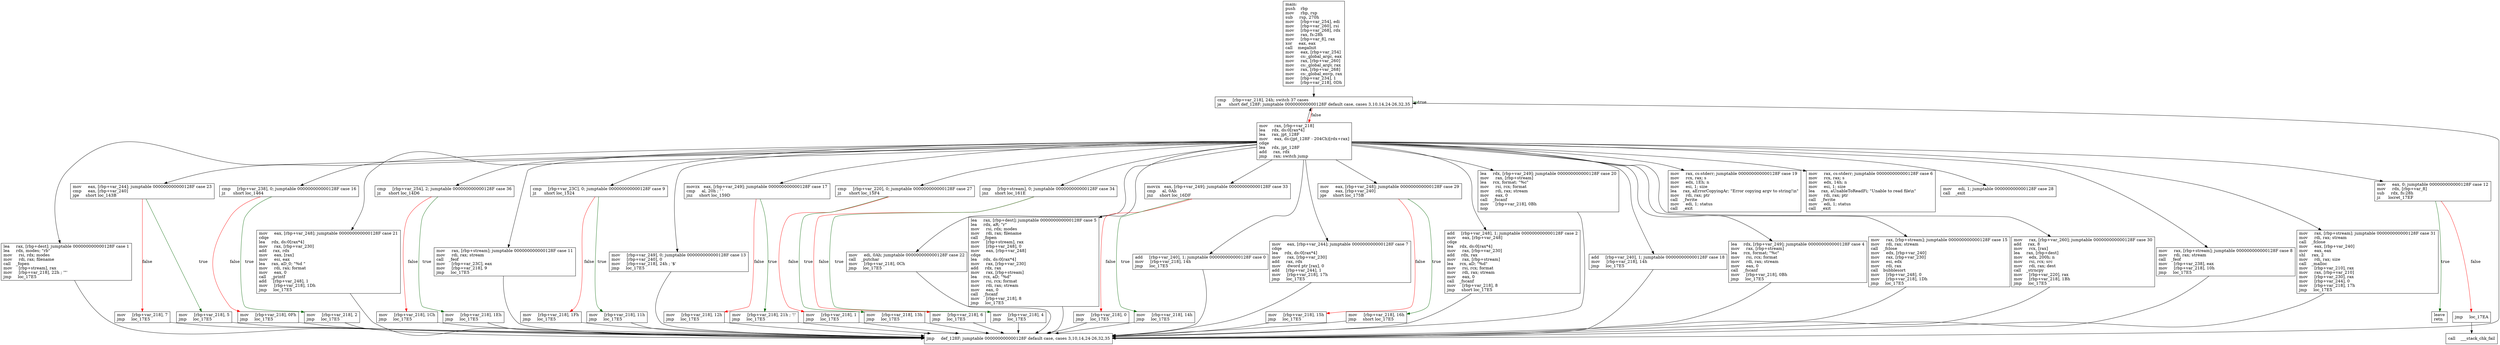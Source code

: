 digraph "main" {
	graph [
	];
	node [
		shape = "box"
	];
	edge [
	];
	"0" [
		label = "main:\lpush    rbp\lmov     rbp, rsp\lsub     rsp, 270h\lmov     [rbp+var_254], edi\lmov     [rbp+var_260], rsi\lmov     [rbp+var_268], rdx\lmov     rax, fs:28h\lmov     [rbp+var_8], rax\lxor     eax, eax\lcall    megaInit\lmov     eax, [rbp+var_254]\lmov     cs:_global_argc, eax\lmov     rax, [rbp+var_260]\lmov     cs:_global_argv, rax\lmov     rax, [rbp+var_268]\lmov     cs:_global_envp, rax\lmov     [rbp+var_234], 1\lmov     [rbp+var_218], 0Dh\l"
	];
	"1" [
		label = "cmp     [rbp+var_218], 24h; switch 37 cases\lja      short def_128F; jumptable 000000000000128F default case, cases 3,10,14,24-26,32,35\l"
	];
	"2" [
		label = "mov     rax, [rbp+var_218]\llea     rdx, ds:0[rax*4]\llea     rax, jpt_128F\lmov     eax, ds:(jpt_128F - 204Ch)[rdx+rax]\lcdqe\llea     rdx, jpt_128F\ladd     rax, rdx\ljmp     rax; switch jump\l"
	];
	"3" [
		label = "add     [rbp+var_240], 1; jumptable 000000000000128F case 18\lmov     [rbp+var_218], 14h\ljmp     loc_17E5\l"
	];
	"4" [
		label = "lea     rdx, [rbp+var_249]; jumptable 000000000000128F case 4\lmov     rax, [rbp+stream]\llea     rcx, format; \"%c\"\lmov     rsi, rcx; format\lmov     rdi, rax; stream\lmov     eax, 0\lcall    _fscanf\lmov     [rbp+var_218], 0Bh\ljmp     loc_17E5\l"
	];
	"5" [
		label = "mov     rax, [rbp+var_260]; jumptable 000000000000128F case 30\ladd     rax, 8\lmov     rcx, [rax]\llea     rax, [rbp+dest]\lmov     edx, 200h; n\lmov     rsi, rcx; src\lmov     rdi, rax; dest\lcall    _strncpy\lmov     [rbp+var_220], rax\lmov     [rbp+var_218], 1Bh\ljmp     loc_17E5\l"
	];
	"6" [
		label = "mov     rax, [rbp+stream]; jumptable 000000000000128F case 15\lmov     rdi, rax; stream\lcall    _fclose\lmov     edx, [rbp+var_240]\lmov     rax, [rbp+var_230]\lmov     esi, edx\lmov     rdi, rax\lcall    bubblesort\lmov     [rbp+var_248], 0\lmov     [rbp+var_218], 1Dh\ljmp     loc_17E5\l"
	];
	"7" [
		label = "mov     rax, [rbp+stream]; jumptable 000000000000128F case 31\lmov     rdi, rax; stream\lcall    _fclose\lmov     eax, [rbp+var_240]\lmov     eax, eax\lshl     rax, 2\lmov     rdi, rax; size\lcall    _malloc\lmov     [rbp+var_210], rax\lmov     rax, [rbp+var_210]\lmov     [rbp+var_230], rax\lmov     [rbp+var_244], 0\lmov     [rbp+var_218], 17h\ljmp     loc_17E5\l"
	];
	"8" [
		label = "mov     eax, 0; jumptable 000000000000128F case 12\lmov     rdx, [rbp+var_8]\lsub     rdx, fs:28h\ljz      locret_17EF\l"
	];
	"9" [
		label = "jmp     loc_17EA\l"
	];
	"10" [
		label = "mov     rax, [rbp+stream]; jumptable 000000000000128F case 8\lmov     rdi, rax; stream\lcall    _feof\lmov     [rbp+var_238], eax\lmov     [rbp+var_218], 10h\ljmp     loc_17E5\l"
	];
	"11" [
		label = "lea     rax, [rbp+dest]; jumptable 000000000000128F case 1\llea     rdx, modes; \"rb\"\lmov     rsi, rdx; modes\lmov     rdi, rax; filename\lcall    _fopen\lmov     [rbp+stream], rax\lmov     [rbp+var_218], 22h ; '\"'\ljmp     loc_17E5\l"
	];
	"12" [
		label = "mov     eax, [rbp+var_244]; jumptable 000000000000128F case 23\lcmp     eax, [rbp+var_240]\ljge     short loc_143B\l"
	];
	"13" [
		label = "mov     [rbp+var_218], 7\ljmp     loc_17E5\l"
	];
	"14" [
		label = "mov     [rbp+var_218], 5\ljmp     loc_17E5\l"
	];
	"15" [
		label = "cmp     [rbp+var_238], 0; jumptable 000000000000128F case 16\ljz      short loc_1464\l"
	];
	"16" [
		label = "mov     [rbp+var_218], 0Fh\ljmp     loc_17E5\l"
	];
	"17" [
		label = "mov     [rbp+var_218], 2\ljmp     loc_17E5\l"
	];
	"18" [
		label = "mov     eax, [rbp+var_248]; jumptable 000000000000128F case 21\lcdqe\llea     rdx, ds:0[rax*4]\lmov     rax, [rbp+var_230]\ladd     rax, rdx\lmov     eax, [rax]\lmov     esi, eax\llea     rax, aD_0; \"%d \"\lmov     rdi, rax; format\lmov     eax, 0\lcall    _printf\ladd     [rbp+var_248], 1\lmov     [rbp+var_218], 1Dh\ljmp     loc_17E5\l"
	];
	"19" [
		label = "cmp     [rbp+var_254], 2; jumptable 000000000000128F case 36\ljz      short loc_14D6\l"
	];
	"20" [
		label = "mov     [rbp+var_218], 1Ch\ljmp     loc_17E5\l"
	];
	"21" [
		label = "mov     [rbp+var_218], 1Eh\ljmp     loc_17E5\l"
	];
	"22" [
		label = "mov     rax, [rbp+stream]; jumptable 000000000000128F case 11\lmov     rdi, rax; stream\lcall    _feof\lmov     [rbp+var_23C], eax\lmov     [rbp+var_218], 9\ljmp     loc_17E5\l"
	];
	"23" [
		label = "cmp     [rbp+var_23C], 0; jumptable 000000000000128F case 9\ljz      short loc_1524\l"
	];
	"24" [
		label = "mov     [rbp+var_218], 1Fh\ljmp     loc_17E5\l"
	];
	"25" [
		label = "mov     [rbp+var_218], 11h\ljmp     loc_17E5\l"
	];
	"26" [
		label = "mov     [rbp+var_249], 0; jumptable 000000000000128F case 13\lmov     [rbp+var_240], 0\lmov     [rbp+var_218], 24h ; '$'\ljmp     loc_17E5\l"
	];
	"27" [
		label = "mov     rax, cs:stderr; jumptable 000000000000128F case 19\lmov     rcx, rax; s\lmov     edx, 1Eh; n\lmov     esi, 1; size\llea     rax, aErrorCopyingAr; \"Error copying argv to string!\\n\"\lmov     rdi, rax; ptr\lcall    _fwrite\lmov     edi, 1; status\lcall    _exit\l"
	];
	"28" [
		label = "movzx   eax, [rbp+var_249]; jumptable 000000000000128F case 17\lcmp     al, 20h ; ' '\ljnz     short loc_159D\l"
	];
	"29" [
		label = "mov     [rbp+var_218], 12h\ljmp     loc_17E5\l"
	];
	"30" [
		label = "mov     [rbp+var_218], 21h ; '!'\ljmp     loc_17E5\l"
	];
	"31" [
		label = "mov     rax, cs:stderr; jumptable 000000000000128F case 6\lmov     rcx, rax; s\lmov     edx, 14h; n\lmov     esi, 1; size\llea     rax, aUnableToReadFi; \"Unable to read file\\n\"\lmov     rdi, rax; ptr\lcall    _fwrite\lmov     edi, 1; status\lcall    _exit\l"
	];
	"32" [
		label = "cmp     [rbp+var_220], 0; jumptable 000000000000128F case 27\ljz      short loc_15F4\l"
	];
	"33" [
		label = "mov     [rbp+var_218], 1\ljmp     loc_17E5\l"
	];
	"34" [
		label = "mov     [rbp+var_218], 13h\ljmp     loc_17E5\l"
	];
	"35" [
		label = "cmp     [rbp+stream], 0; jumptable 000000000000128F case 34\ljnz     short loc_161E\l"
	];
	"36" [
		label = "mov     [rbp+var_218], 6\ljmp     loc_17E5\l"
	];
	"37" [
		label = "mov     [rbp+var_218], 4\ljmp     loc_17E5\l"
	];
	"38" [
		label = "mov     edi, 0Ah; jumptable 000000000000128F case 22\lcall    _putchar\lmov     [rbp+var_218], 0Ch\ljmp     loc_17E5\l"
	];
	"39" [
		label = "mov     edi, 1; jumptable 000000000000128F case 28\lcall    _exit\l"
	];
	"40" [
		label = "lea     rax, [rbp+dest]; jumptable 000000000000128F case 5\llea     rdx, aR; \"r\"\lmov     rsi, rdx; modes\lmov     rdi, rax; filename\lcall    _fopen\lmov     [rbp+stream], rax\lmov     [rbp+var_248], 0\lmov     eax, [rbp+var_248]\lcdqe\llea     rdx, ds:0[rax*4]\lmov     rax, [rbp+var_230]\ladd     rdx, rax\lmov     rax, [rbp+stream]\llea     rcx, aD; \"%d\"\lmov     rsi, rcx; format\lmov     rdi, rax; stream\lmov     eax, 0\lcall    _fscanf\lmov     [rbp+var_218], 8\ljmp     loc_17E5\l"
	];
	"41" [
		label = "movzx   eax, [rbp+var_249]; jumptable 000000000000128F case 33\lcmp     al, 0Ah\ljnz     short loc_16DF\l"
	];
	"42" [
		label = "mov     [rbp+var_218], 0\ljmp     loc_17E5\l"
	];
	"43" [
		label = "mov     [rbp+var_218], 14h\ljmp     loc_17E5\l"
	];
	"44" [
		label = "add     [rbp+var_240], 1; jumptable 000000000000128F case 0\lmov     [rbp+var_218], 14h\ljmp     loc_17E5\l"
	];
	"45" [
		label = "mov     eax, [rbp+var_244]; jumptable 000000000000128F case 7\lcdqe\llea     rdx, ds:0[rax*4]\lmov     rax, [rbp+var_230]\ladd     rax, rdx\lmov     dword ptr [rax], 0\ladd     [rbp+var_244], 1\lmov     [rbp+var_218], 17h\ljmp     loc_17E5\l"
	];
	"46" [
		label = "mov     eax, [rbp+var_248]; jumptable 000000000000128F case 29\lcmp     eax, [rbp+var_240]\ljge     short loc_175B\l"
	];
	"47" [
		label = "mov     [rbp+var_218], 15h\ljmp     loc_17E5\l"
	];
	"48" [
		label = "mov     [rbp+var_218], 16h\ljmp     short loc_17E5\l"
	];
	"49" [
		label = "add     [rbp+var_248], 1; jumptable 000000000000128F case 2\lmov     eax, [rbp+var_248]\lcdqe\llea     rdx, ds:0[rax*4]\lmov     rax, [rbp+var_230]\ladd     rdx, rax\lmov     rax, [rbp+stream]\llea     rcx, aD; \"%d\"\lmov     rsi, rcx; format\lmov     rdi, rax; stream\lmov     eax, 0\lcall    _fscanf\lmov     [rbp+var_218], 8\ljmp     short loc_17E5\l"
	];
	"50" [
		label = "lea     rdx, [rbp+var_249]; jumptable 000000000000128F case 20\lmov     rax, [rbp+stream]\llea     rcx, format; \"%c\"\lmov     rsi, rcx; format\lmov     rdi, rax; stream\lmov     eax, 0\lcall    _fscanf\lmov     [rbp+var_218], 0Bh\lnop\l"
	];
	"51" [
		label = "jmp     def_128F; jumptable 000000000000128F default case, cases 3,10,14,24-26,32,35\l"
	];
	"52" [
		label = "call    ___stack_chk_fail\l"
	];
	"53" [
		label = "leave\lretn\l"
	];
// node 0
	"0" -> "1" [ ];
// node 1
	"1" -> "2" [ label = "false", color = red ];
	"1" -> "1" [ label = "true", color = darkgreen ];
// node 2
	"2" -> "1" [ ];
	"2" -> "3" [ ];
	"2" -> "4" [ ];
	"2" -> "5" [ ];
	"2" -> "6" [ ];
	"2" -> "7" [ ];
	"2" -> "8" [ ];
	"2" -> "10" [ ];
	"2" -> "11" [ ];
	"2" -> "12" [ ];
	"2" -> "15" [ ];
	"2" -> "18" [ ];
	"2" -> "19" [ ];
	"2" -> "22" [ ];
	"2" -> "23" [ ];
	"2" -> "26" [ ];
	"2" -> "27" [ ];
	"2" -> "28" [ ];
	"2" -> "31" [ ];
	"2" -> "32" [ ];
	"2" -> "35" [ ];
	"2" -> "38" [ ];
	"2" -> "39" [ ];
	"2" -> "40" [ ];
	"2" -> "41" [ ];
	"2" -> "44" [ ];
	"2" -> "45" [ ];
	"2" -> "46" [ ];
	"2" -> "49" [ ];
	"2" -> "50" [ ];
// node 3
	"3" -> "51" [ ];
// node 4
	"4" -> "51" [ ];
// node 5
	"5" -> "51" [ ];
// node 6
	"6" -> "51" [ ];
// node 7
	"7" -> "51" [ ];
// node 8
	"8" -> "9" [ label = "false", color = red ];
	"8" -> "53" [ label = "true", color = darkgreen ];
// node 9
	"9" -> "52" [ ];
// node 10
	"10" -> "51" [ ];
// node 11
	"11" -> "51" [ ];
// node 12
	"12" -> "13" [ label = "false", color = red ];
	"12" -> "14" [ label = "true", color = darkgreen ];
// node 13
	"13" -> "51" [ ];
// node 14
	"14" -> "51" [ ];
// node 15
	"15" -> "16" [ label = "false", color = red ];
	"15" -> "17" [ label = "true", color = darkgreen ];
// node 16
	"16" -> "51" [ ];
// node 17
	"17" -> "51" [ ];
// node 18
	"18" -> "51" [ ];
// node 19
	"19" -> "20" [ label = "false", color = red ];
	"19" -> "21" [ label = "true", color = darkgreen ];
// node 20
	"20" -> "51" [ ];
// node 21
	"21" -> "51" [ ];
// node 22
	"22" -> "51" [ ];
// node 23
	"23" -> "24" [ label = "false", color = red ];
	"23" -> "25" [ label = "true", color = darkgreen ];
// node 24
	"24" -> "51" [ ];
// node 25
	"25" -> "51" [ ];
// node 26
	"26" -> "51" [ ];
// node 27
// node 28
	"28" -> "29" [ label = "false", color = red ];
	"28" -> "30" [ label = "true", color = darkgreen ];
// node 29
	"29" -> "51" [ ];
// node 30
	"30" -> "51" [ ];
// node 31
// node 32
	"32" -> "33" [ label = "false", color = red ];
	"32" -> "34" [ label = "true", color = darkgreen ];
// node 33
	"33" -> "51" [ ];
// node 34
	"34" -> "51" [ ];
// node 35
	"35" -> "36" [ label = "false", color = red ];
	"35" -> "37" [ label = "true", color = darkgreen ];
// node 36
	"36" -> "51" [ ];
// node 37
	"37" -> "51" [ ];
// node 38
	"38" -> "51" [ ];
// node 39
// node 40
	"40" -> "51" [ ];
// node 41
	"41" -> "42" [ label = "false", color = red ];
	"41" -> "43" [ label = "true", color = darkgreen ];
// node 42
	"42" -> "51" [ ];
// node 43
	"43" -> "51" [ ];
// node 44
	"44" -> "51" [ ];
// node 45
	"45" -> "51" [ ];
// node 46
	"46" -> "47" [ label = "false", color = red ];
	"46" -> "48" [ label = "true", color = darkgreen ];
// node 47
	"47" -> "51" [ ];
// node 48
	"48" -> "51" [ ];
// node 49
	"49" -> "51" [ ];
// node 50
	"50" -> "51" [ ];
// node 51
	"51" -> "1" [ ];
// node 52
// node 53
}

